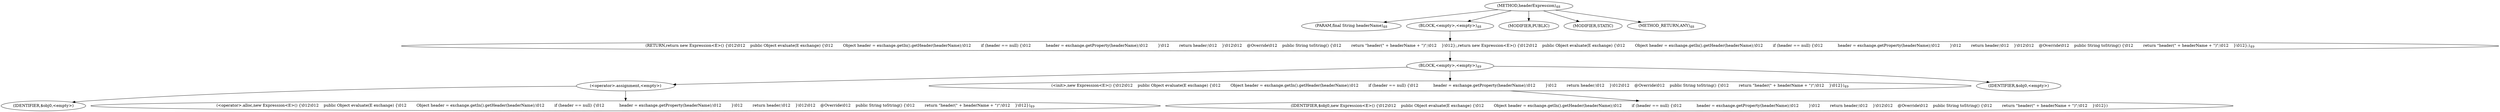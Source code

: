 digraph "headerExpression" {  
"22" [label = <(METHOD,headerExpression)<SUB>48</SUB>> ]
"23" [label = <(PARAM,final String headerName)<SUB>48</SUB>> ]
"24" [label = <(BLOCK,&lt;empty&gt;,&lt;empty&gt;)<SUB>48</SUB>> ]
"25" [label = <(RETURN,return new Expression&lt;E&gt;() {\012\012    public Object evaluate(E exchange) {\012        Object header = exchange.getIn().getHeader(headerName);\012        if (header == null) {\012            header = exchange.getProperty(headerName);\012        }\012        return header;\012    }\012\012    @Override\012    public String toString() {\012        return &quot;header(&quot; + headerName + &quot;)&quot;;\012    }\012};,return new Expression&lt;E&gt;() {\012\012    public Object evaluate(E exchange) {\012        Object header = exchange.getIn().getHeader(headerName);\012        if (header == null) {\012            header = exchange.getProperty(headerName);\012        }\012        return header;\012    }\012\012    @Override\012    public String toString() {\012        return &quot;header(&quot; + headerName + &quot;)&quot;;\012    }\012};)<SUB>49</SUB>> ]
"26" [label = <(BLOCK,&lt;empty&gt;,&lt;empty&gt;)<SUB>49</SUB>> ]
"27" [label = <(&lt;operator&gt;.assignment,&lt;empty&gt;)> ]
"28" [label = <(IDENTIFIER,$obj0,&lt;empty&gt;)> ]
"29" [label = <(&lt;operator&gt;.alloc,new Expression&lt;E&gt;() {\012\012    public Object evaluate(E exchange) {\012        Object header = exchange.getIn().getHeader(headerName);\012        if (header == null) {\012            header = exchange.getProperty(headerName);\012        }\012        return header;\012    }\012\012    @Override\012    public String toString() {\012        return &quot;header(&quot; + headerName + &quot;)&quot;;\012    }\012})<SUB>49</SUB>> ]
"30" [label = <(&lt;init&gt;,new Expression&lt;E&gt;() {\012\012    public Object evaluate(E exchange) {\012        Object header = exchange.getIn().getHeader(headerName);\012        if (header == null) {\012            header = exchange.getProperty(headerName);\012        }\012        return header;\012    }\012\012    @Override\012    public String toString() {\012        return &quot;header(&quot; + headerName + &quot;)&quot;;\012    }\012})<SUB>49</SUB>> ]
"31" [label = <(IDENTIFIER,$obj0,new Expression&lt;E&gt;() {\012\012    public Object evaluate(E exchange) {\012        Object header = exchange.getIn().getHeader(headerName);\012        if (header == null) {\012            header = exchange.getProperty(headerName);\012        }\012        return header;\012    }\012\012    @Override\012    public String toString() {\012        return &quot;header(&quot; + headerName + &quot;)&quot;;\012    }\012})> ]
"32" [label = <(IDENTIFIER,$obj0,&lt;empty&gt;)> ]
"33" [label = <(MODIFIER,PUBLIC)> ]
"34" [label = <(MODIFIER,STATIC)> ]
"35" [label = <(METHOD_RETURN,ANY)<SUB>48</SUB>> ]
  "22" -> "23" 
  "22" -> "24" 
  "22" -> "33" 
  "22" -> "34" 
  "22" -> "35" 
  "24" -> "25" 
  "25" -> "26" 
  "26" -> "27" 
  "26" -> "30" 
  "26" -> "32" 
  "27" -> "28" 
  "27" -> "29" 
  "30" -> "31" 
}
